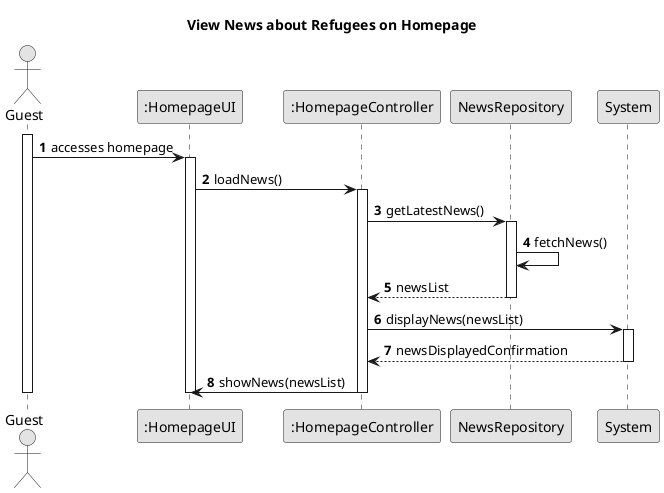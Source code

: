 @startuml
skinparam monochrome true
skinparam packageStyle rectangle
skinparam shadowing false

title View News about Refugees on Homepage

autonumber

actor Guest
participant ":HomepageUI" as ui
participant ":HomepageController" as ctrl
participant "NewsRepository" as newsRepo
participant "System" as system

activate Guest

    Guest -> ui : accesses homepage
    activate ui
        ui -> ctrl : loadNews()
        activate ctrl
            ctrl -> newsRepo : getLatestNews()
            activate newsRepo
                newsRepo -> newsRepo : fetchNews()
                newsRepo --> ctrl : newsList
            deactivate newsRepo
            ctrl -> system : displayNews(newsList)
            activate system
                system --> ctrl : newsDisplayedConfirmation
            deactivate system
            ctrl -> ui : showNews(newsList)
        deactivate ctrl
    deactivate ui

deactivate Guest

@enduml
